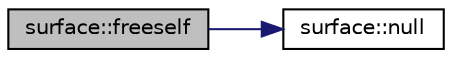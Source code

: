 digraph "surface::freeself"
{
  edge [fontname="Helvetica",fontsize="10",labelfontname="Helvetica",labelfontsize="10"];
  node [fontname="Helvetica",fontsize="10",shape=record];
  rankdir="LR";
  Node2495 [label="surface::freeself",height=0.2,width=0.4,color="black", fillcolor="grey75", style="filled", fontcolor="black"];
  Node2495 -> Node2496 [color="midnightblue",fontsize="10",style="solid",fontname="Helvetica"];
  Node2496 [label="surface::null",height=0.2,width=0.4,color="black", fillcolor="white", style="filled",URL="$d5/d88/classsurface.html#a5511d97327063a0ef3cbc7c27f33eede"];
}
